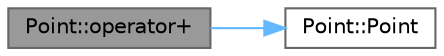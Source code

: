 digraph "Point::operator+"
{
 // LATEX_PDF_SIZE
  bgcolor="transparent";
  edge [fontname=Helvetica,fontsize=10,labelfontname=Helvetica,labelfontsize=10];
  node [fontname=Helvetica,fontsize=10,shape=box,height=0.2,width=0.4];
  rankdir="LR";
  Node1 [id="Node000001",label="Point::operator+",height=0.2,width=0.4,color="gray40", fillcolor="grey60", style="filled", fontcolor="black",tooltip="Оператор сложения."];
  Node1 -> Node2 [id="edge2_Node000001_Node000002",color="steelblue1",style="solid",tooltip=" "];
  Node2 [id="Node000002",label="Point::Point",height=0.2,width=0.4,color="grey40", fillcolor="white", style="filled",URL="$class_point.html#aa49d4ac67981797aaa5eb2727c4cd4d4",tooltip="Конструктор точки."];
}
